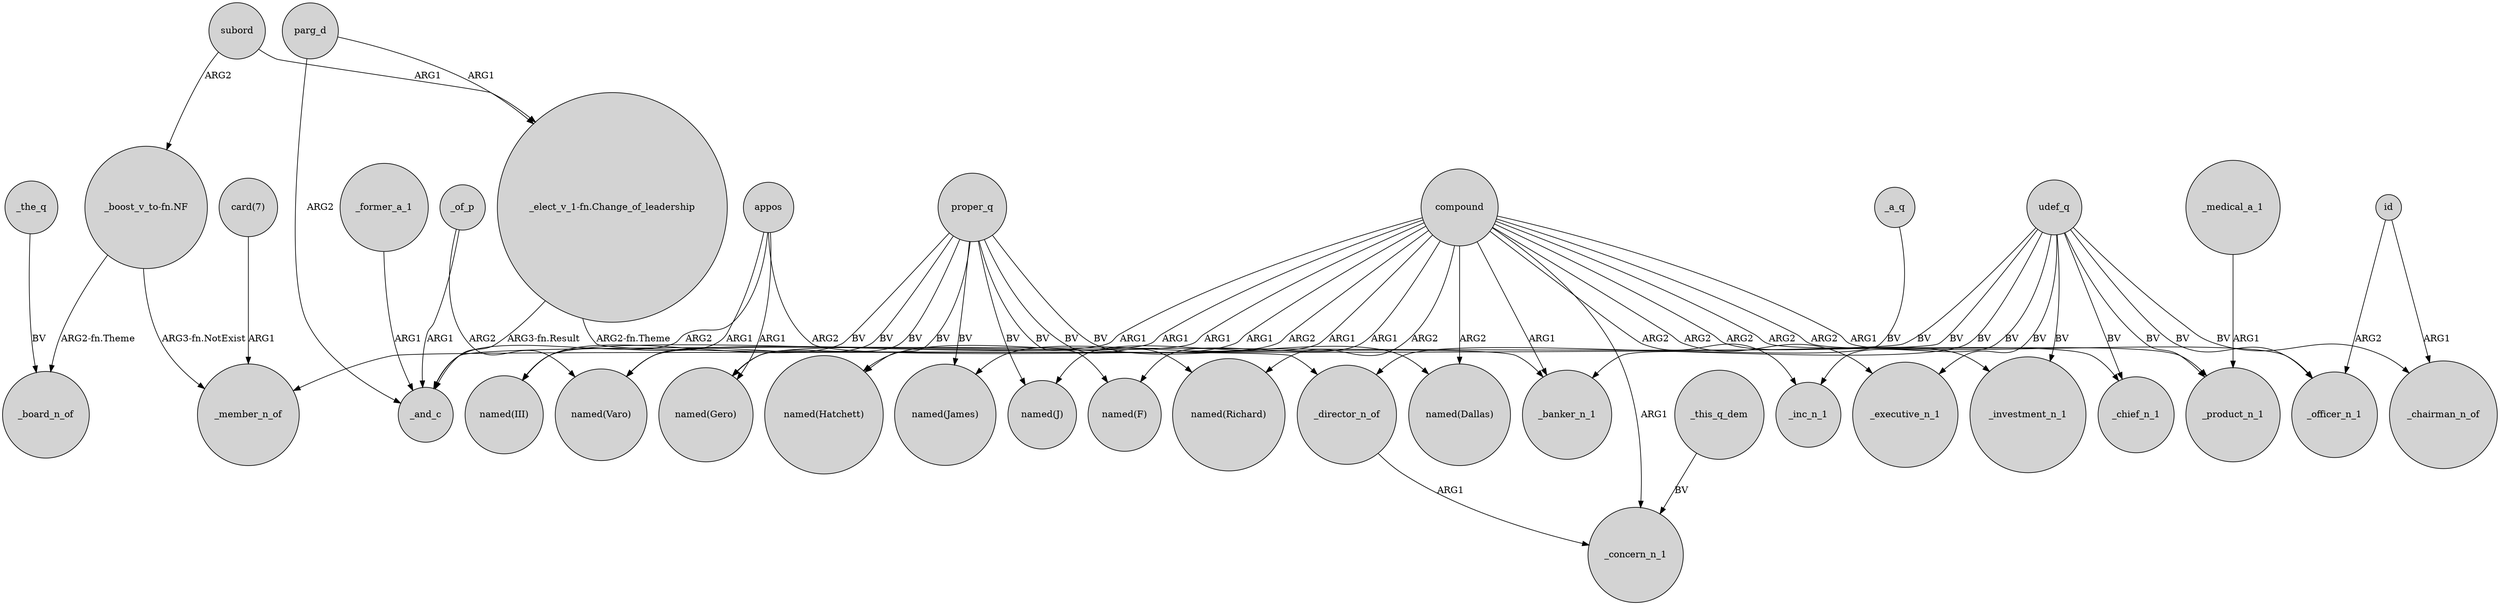 digraph {
	node [shape=circle style=filled]
	"_boost_v_to-fn.NF" -> _board_n_of [label="ARG2-fn.Theme"]
	appos -> "named(III)" [label=ARG1]
	compound -> "named(Varo)" [label=ARG1]
	_former_a_1 -> _and_c [label=ARG1]
	udef_q -> _inc_n_1 [label=BV]
	appos -> "named(Gero)" [label=ARG1]
	compound -> _concern_n_1 [label=ARG1]
	_director_n_of -> _concern_n_1 [label=ARG1]
	udef_q -> _executive_n_1 [label=BV]
	compound -> "named(Hatchett)" [label=ARG1]
	proper_q -> "named(F)" [label=BV]
	"card(7)" -> _member_n_of [label=ARG1]
	proper_q -> "named(Varo)" [label=BV]
	compound -> "named(Richard)" [label=ARG2]
	"_boost_v_to-fn.NF" -> _member_n_of [label="ARG3-fn.NotExist"]
	compound -> "named(James)" [label=ARG2]
	_this_q_dem -> _concern_n_1 [label=BV]
	proper_q -> "named(J)" [label=BV]
	compound -> _investment_n_1 [label=ARG2]
	compound -> _product_n_1 [label=ARG2]
	parg_d -> "_elect_v_1-fn.Change_of_leadership" [label=ARG1]
	subord -> "_boost_v_to-fn.NF" [label=ARG2]
	udef_q -> _director_n_of [label=BV]
	udef_q -> _chairman_n_of [label=BV]
	parg_d -> _and_c [label=ARG2]
	compound -> _chief_n_1 [label=ARG2]
	compound -> _officer_n_1 [label=ARG1]
	proper_q -> "named(Gero)" [label=BV]
	"_elect_v_1-fn.Change_of_leadership" -> _and_c [label="ARG3-fn.Result"]
	proper_q -> "named(Richard)" [label=BV]
	_a_q -> _banker_n_1 [label=BV]
	appos -> _and_c [label=ARG2]
	id -> _officer_n_1 [label=ARG2]
	udef_q -> _chief_n_1 [label=BV]
	proper_q -> "named(Hatchett)" [label=BV]
	_the_q -> _board_n_of [label=BV]
	udef_q -> _member_n_of [label=BV]
	udef_q -> _officer_n_1 [label=BV]
	appos -> _banker_n_1 [label=ARG2]
	compound -> "named(Gero)" [label=ARG1]
	proper_q -> "named(James)" [label=BV]
	compound -> "named(Dallas)" [label=ARG2]
	_of_p -> _and_c [label=ARG1]
	_of_p -> "named(Varo)" [label=ARG2]
	"_elect_v_1-fn.Change_of_leadership" -> _director_n_of [label="ARG2-fn.Theme"]
	compound -> _banker_n_1 [label=ARG1]
	_medical_a_1 -> _product_n_1 [label=ARG1]
	udef_q -> _investment_n_1 [label=BV]
	udef_q -> _product_n_1 [label=BV]
	subord -> "_elect_v_1-fn.Change_of_leadership" [label=ARG1]
	proper_q -> "named(Dallas)" [label=BV]
	udef_q -> _and_c [label=BV]
	id -> _chairman_n_of [label=ARG1]
	compound -> _executive_n_1 [label=ARG2]
	proper_q -> "named(III)" [label=BV]
	compound -> "named(F)" [label=ARG1]
	compound -> _inc_n_1 [label=ARG2]
	compound -> "named(III)" [label=ARG1]
	compound -> "named(J)" [label=ARG1]
}
